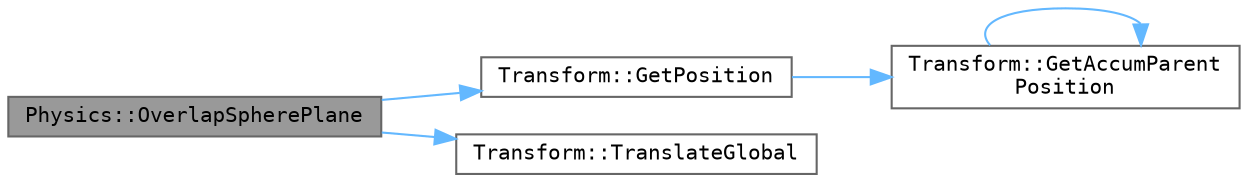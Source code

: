 digraph "Physics::OverlapSpherePlane"
{
 // LATEX_PDF_SIZE
  bgcolor="transparent";
  edge [fontname=Terminal,fontsize=10,labelfontname=Helvetica,labelfontsize=10];
  node [fontname=Terminal,fontsize=10,shape=box,height=0.2,width=0.4];
  rankdir="LR";
  Node1 [label="Physics::OverlapSpherePlane",height=0.2,width=0.4,color="gray40", fillcolor="grey60", style="filled", fontcolor="black",tooltip="Checks if a sphere is overlapping a plane, and depenetrates"];
  Node1 -> Node2 [color="steelblue1",style="solid"];
  Node2 [label="Transform::GetPosition",height=0.2,width=0.4,color="grey40", fillcolor="white", style="filled",URL="$class_transform.html#a482ec8a49b08f224b2ec513dc27f47b5",tooltip="Gets the position of this transform"];
  Node2 -> Node3 [color="steelblue1",style="solid"];
  Node3 [label="Transform::GetAccumParent\lPosition",height=0.2,width=0.4,color="grey40", fillcolor="white", style="filled",URL="$class_transform.html#aa12429358147b70bdfd11af25a99f660",tooltip=" "];
  Node3 -> Node3 [color="steelblue1",style="solid"];
  Node1 -> Node4 [color="steelblue1",style="solid"];
  Node4 [label="Transform::TranslateGlobal",height=0.2,width=0.4,color="grey40", fillcolor="white", style="filled",URL="$class_transform.html#abd54bc9cc0def3dd94cce058b49082b8",tooltip="Translates our matrix, disregarding rotation"];
}
